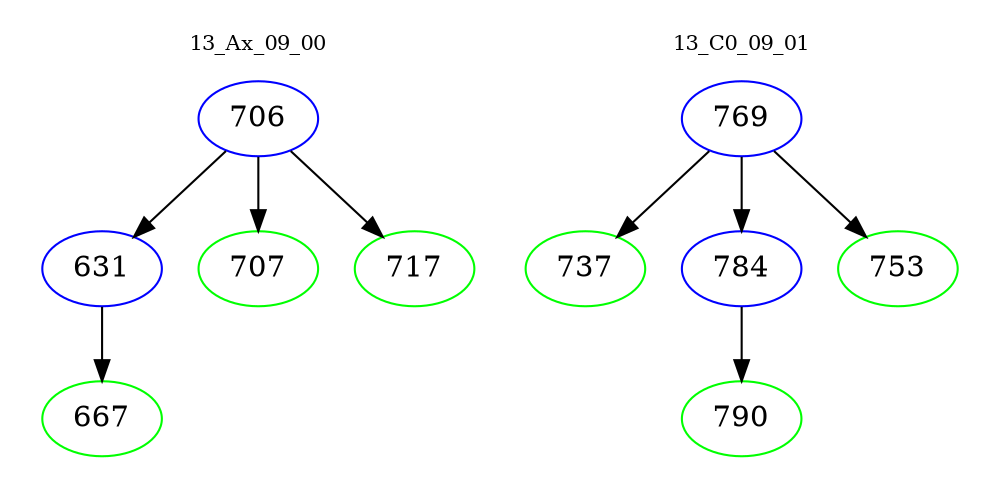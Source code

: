 digraph{
subgraph cluster_0 {
color = white
label = "13_Ax_09_00";
fontsize=10;
T0_706 [label="706", color="blue"]
T0_706 -> T0_631 [color="black"]
T0_631 [label="631", color="blue"]
T0_631 -> T0_667 [color="black"]
T0_667 [label="667", color="green"]
T0_706 -> T0_707 [color="black"]
T0_707 [label="707", color="green"]
T0_706 -> T0_717 [color="black"]
T0_717 [label="717", color="green"]
}
subgraph cluster_1 {
color = white
label = "13_C0_09_01";
fontsize=10;
T1_769 [label="769", color="blue"]
T1_769 -> T1_737 [color="black"]
T1_737 [label="737", color="green"]
T1_769 -> T1_784 [color="black"]
T1_784 [label="784", color="blue"]
T1_784 -> T1_790 [color="black"]
T1_790 [label="790", color="green"]
T1_769 -> T1_753 [color="black"]
T1_753 [label="753", color="green"]
}
}
